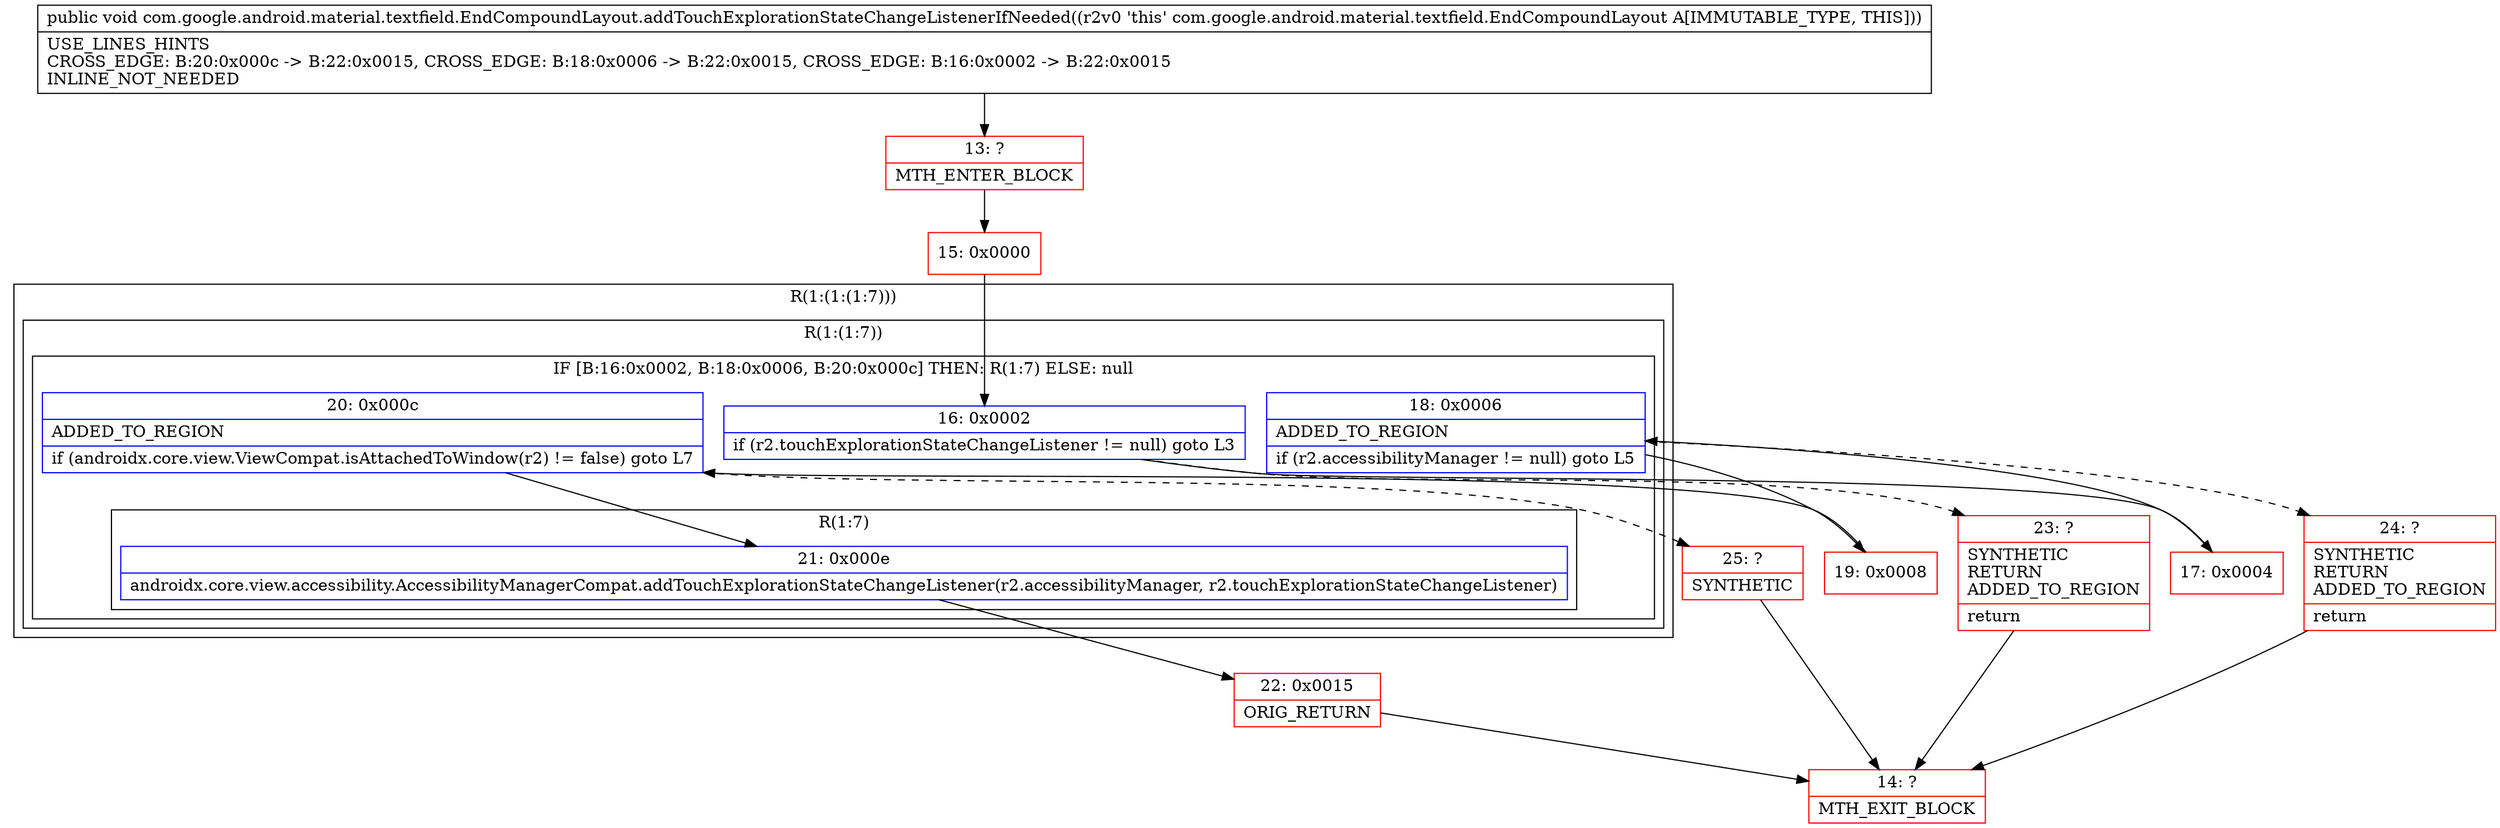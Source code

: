digraph "CFG forcom.google.android.material.textfield.EndCompoundLayout.addTouchExplorationStateChangeListenerIfNeeded()V" {
subgraph cluster_Region_1422956071 {
label = "R(1:(1:(1:7)))";
node [shape=record,color=blue];
subgraph cluster_Region_427475189 {
label = "R(1:(1:7))";
node [shape=record,color=blue];
subgraph cluster_IfRegion_1610083122 {
label = "IF [B:16:0x0002, B:18:0x0006, B:20:0x000c] THEN: R(1:7) ELSE: null";
node [shape=record,color=blue];
Node_16 [shape=record,label="{16\:\ 0x0002|if (r2.touchExplorationStateChangeListener != null) goto L3\l}"];
Node_18 [shape=record,label="{18\:\ 0x0006|ADDED_TO_REGION\l|if (r2.accessibilityManager != null) goto L5\l}"];
Node_20 [shape=record,label="{20\:\ 0x000c|ADDED_TO_REGION\l|if (androidx.core.view.ViewCompat.isAttachedToWindow(r2) != false) goto L7\l}"];
subgraph cluster_Region_1343432391 {
label = "R(1:7)";
node [shape=record,color=blue];
Node_21 [shape=record,label="{21\:\ 0x000e|androidx.core.view.accessibility.AccessibilityManagerCompat.addTouchExplorationStateChangeListener(r2.accessibilityManager, r2.touchExplorationStateChangeListener)\l}"];
}
}
}
}
Node_13 [shape=record,color=red,label="{13\:\ ?|MTH_ENTER_BLOCK\l}"];
Node_15 [shape=record,color=red,label="{15\:\ 0x0000}"];
Node_17 [shape=record,color=red,label="{17\:\ 0x0004}"];
Node_19 [shape=record,color=red,label="{19\:\ 0x0008}"];
Node_22 [shape=record,color=red,label="{22\:\ 0x0015|ORIG_RETURN\l}"];
Node_14 [shape=record,color=red,label="{14\:\ ?|MTH_EXIT_BLOCK\l}"];
Node_25 [shape=record,color=red,label="{25\:\ ?|SYNTHETIC\l}"];
Node_24 [shape=record,color=red,label="{24\:\ ?|SYNTHETIC\lRETURN\lADDED_TO_REGION\l|return\l}"];
Node_23 [shape=record,color=red,label="{23\:\ ?|SYNTHETIC\lRETURN\lADDED_TO_REGION\l|return\l}"];
MethodNode[shape=record,label="{public void com.google.android.material.textfield.EndCompoundLayout.addTouchExplorationStateChangeListenerIfNeeded((r2v0 'this' com.google.android.material.textfield.EndCompoundLayout A[IMMUTABLE_TYPE, THIS]))  | USE_LINES_HINTS\lCROSS_EDGE: B:20:0x000c \-\> B:22:0x0015, CROSS_EDGE: B:18:0x0006 \-\> B:22:0x0015, CROSS_EDGE: B:16:0x0002 \-\> B:22:0x0015\lINLINE_NOT_NEEDED\l}"];
MethodNode -> Node_13;Node_16 -> Node_17;
Node_16 -> Node_23[style=dashed];
Node_18 -> Node_19;
Node_18 -> Node_24[style=dashed];
Node_20 -> Node_21;
Node_20 -> Node_25[style=dashed];
Node_21 -> Node_22;
Node_13 -> Node_15;
Node_15 -> Node_16;
Node_17 -> Node_18;
Node_19 -> Node_20;
Node_22 -> Node_14;
Node_25 -> Node_14;
Node_24 -> Node_14;
Node_23 -> Node_14;
}


